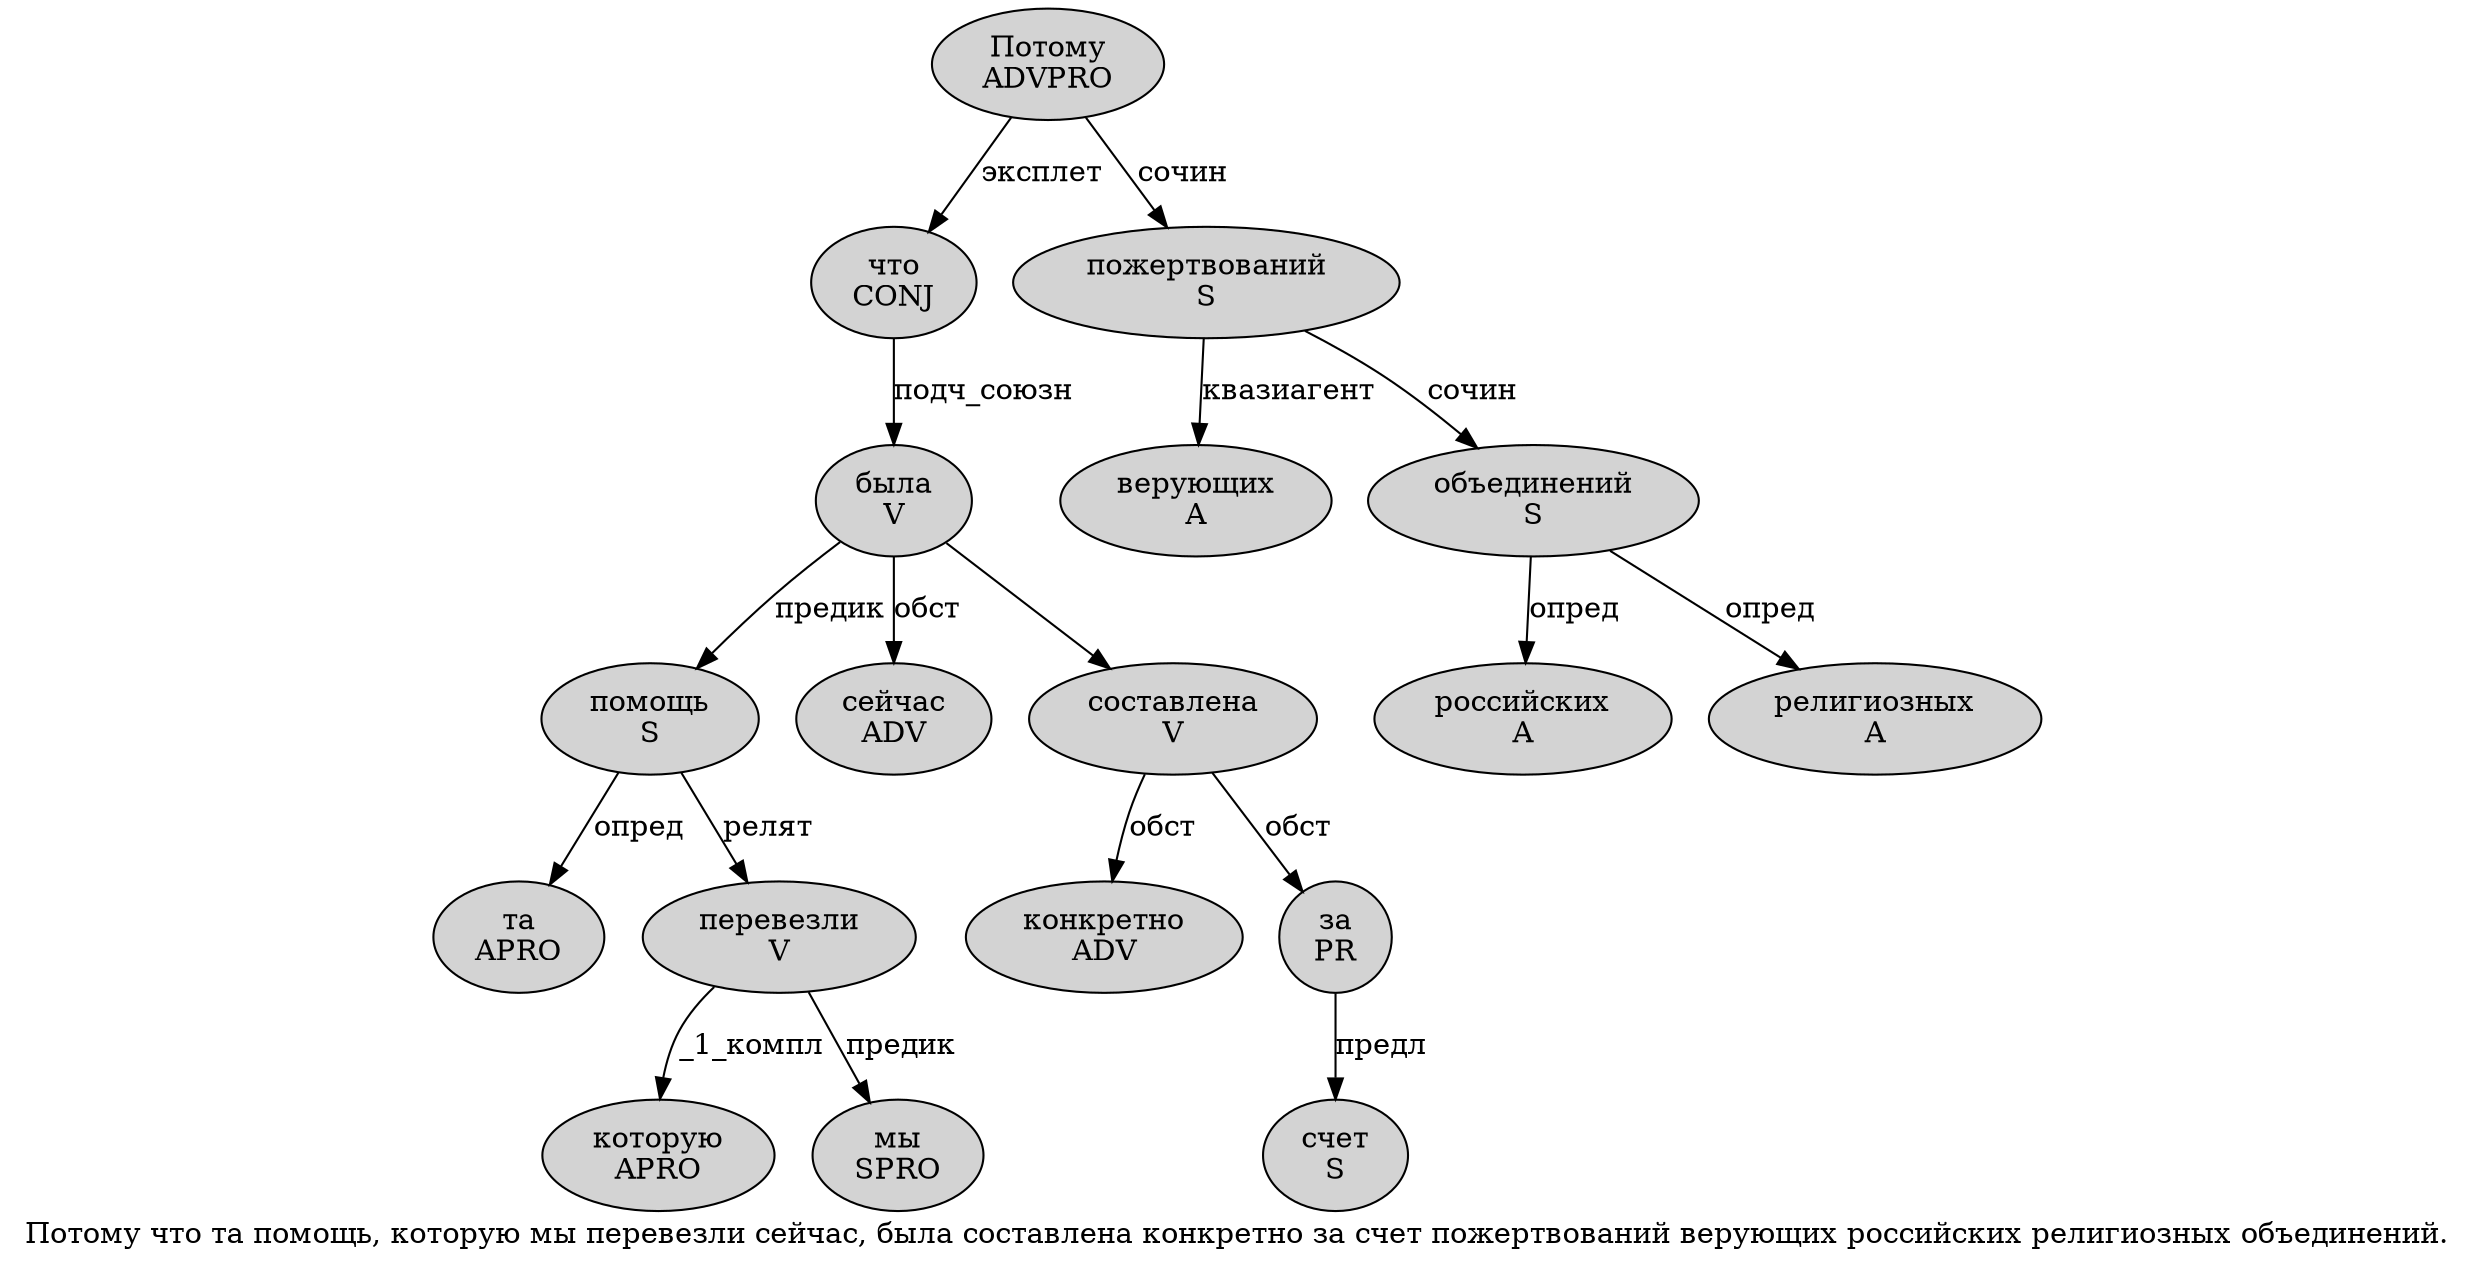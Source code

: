 digraph SENTENCE_1464 {
	graph [label="Потому что та помощь, которую мы перевезли сейчас, была составлена конкретно за счет пожертвований верующих российских религиозных объединений."]
	node [style=filled]
		0 [label="Потому
ADVPRO" color="" fillcolor=lightgray penwidth=1 shape=ellipse]
		1 [label="что
CONJ" color="" fillcolor=lightgray penwidth=1 shape=ellipse]
		2 [label="та
APRO" color="" fillcolor=lightgray penwidth=1 shape=ellipse]
		3 [label="помощь
S" color="" fillcolor=lightgray penwidth=1 shape=ellipse]
		5 [label="которую
APRO" color="" fillcolor=lightgray penwidth=1 shape=ellipse]
		6 [label="мы
SPRO" color="" fillcolor=lightgray penwidth=1 shape=ellipse]
		7 [label="перевезли
V" color="" fillcolor=lightgray penwidth=1 shape=ellipse]
		8 [label="сейчас
ADV" color="" fillcolor=lightgray penwidth=1 shape=ellipse]
		10 [label="была
V" color="" fillcolor=lightgray penwidth=1 shape=ellipse]
		11 [label="составлена
V" color="" fillcolor=lightgray penwidth=1 shape=ellipse]
		12 [label="конкретно
ADV" color="" fillcolor=lightgray penwidth=1 shape=ellipse]
		13 [label="за
PR" color="" fillcolor=lightgray penwidth=1 shape=ellipse]
		14 [label="счет
S" color="" fillcolor=lightgray penwidth=1 shape=ellipse]
		15 [label="пожертвований
S" color="" fillcolor=lightgray penwidth=1 shape=ellipse]
		16 [label="верующих
A" color="" fillcolor=lightgray penwidth=1 shape=ellipse]
		17 [label="российских
A" color="" fillcolor=lightgray penwidth=1 shape=ellipse]
		18 [label="религиозных
A" color="" fillcolor=lightgray penwidth=1 shape=ellipse]
		19 [label="объединений
S" color="" fillcolor=lightgray penwidth=1 shape=ellipse]
			19 -> 17 [label="опред"]
			19 -> 18 [label="опред"]
			3 -> 2 [label="опред"]
			3 -> 7 [label="релят"]
			1 -> 10 [label="подч_союзн"]
			13 -> 14 [label="предл"]
			7 -> 5 [label="_1_компл"]
			7 -> 6 [label="предик"]
			11 -> 12 [label="обст"]
			11 -> 13 [label="обст"]
			10 -> 3 [label="предик"]
			10 -> 8 [label="обст"]
			10 -> 11
			0 -> 1 [label="эксплет"]
			0 -> 15 [label="сочин"]
			15 -> 16 [label="квазиагент"]
			15 -> 19 [label="сочин"]
}